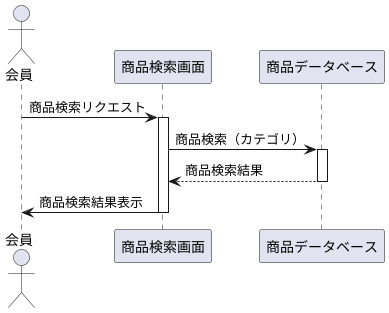@startuml
actor 会員
participant 商品検索画面
participant 商品データベース

会員 -> 商品検索画面: 商品検索リクエスト
activate 商品検索画面

商品検索画面 -> 商品データベース: 商品検索（カテゴリ）
activate 商品データベース

商品データベース --> 商品検索画面: 商品検索結果
deactivate 商品データベース

商品検索画面 -> 会員: 商品検索結果表示
deactivate 商品検索画面
@enduml